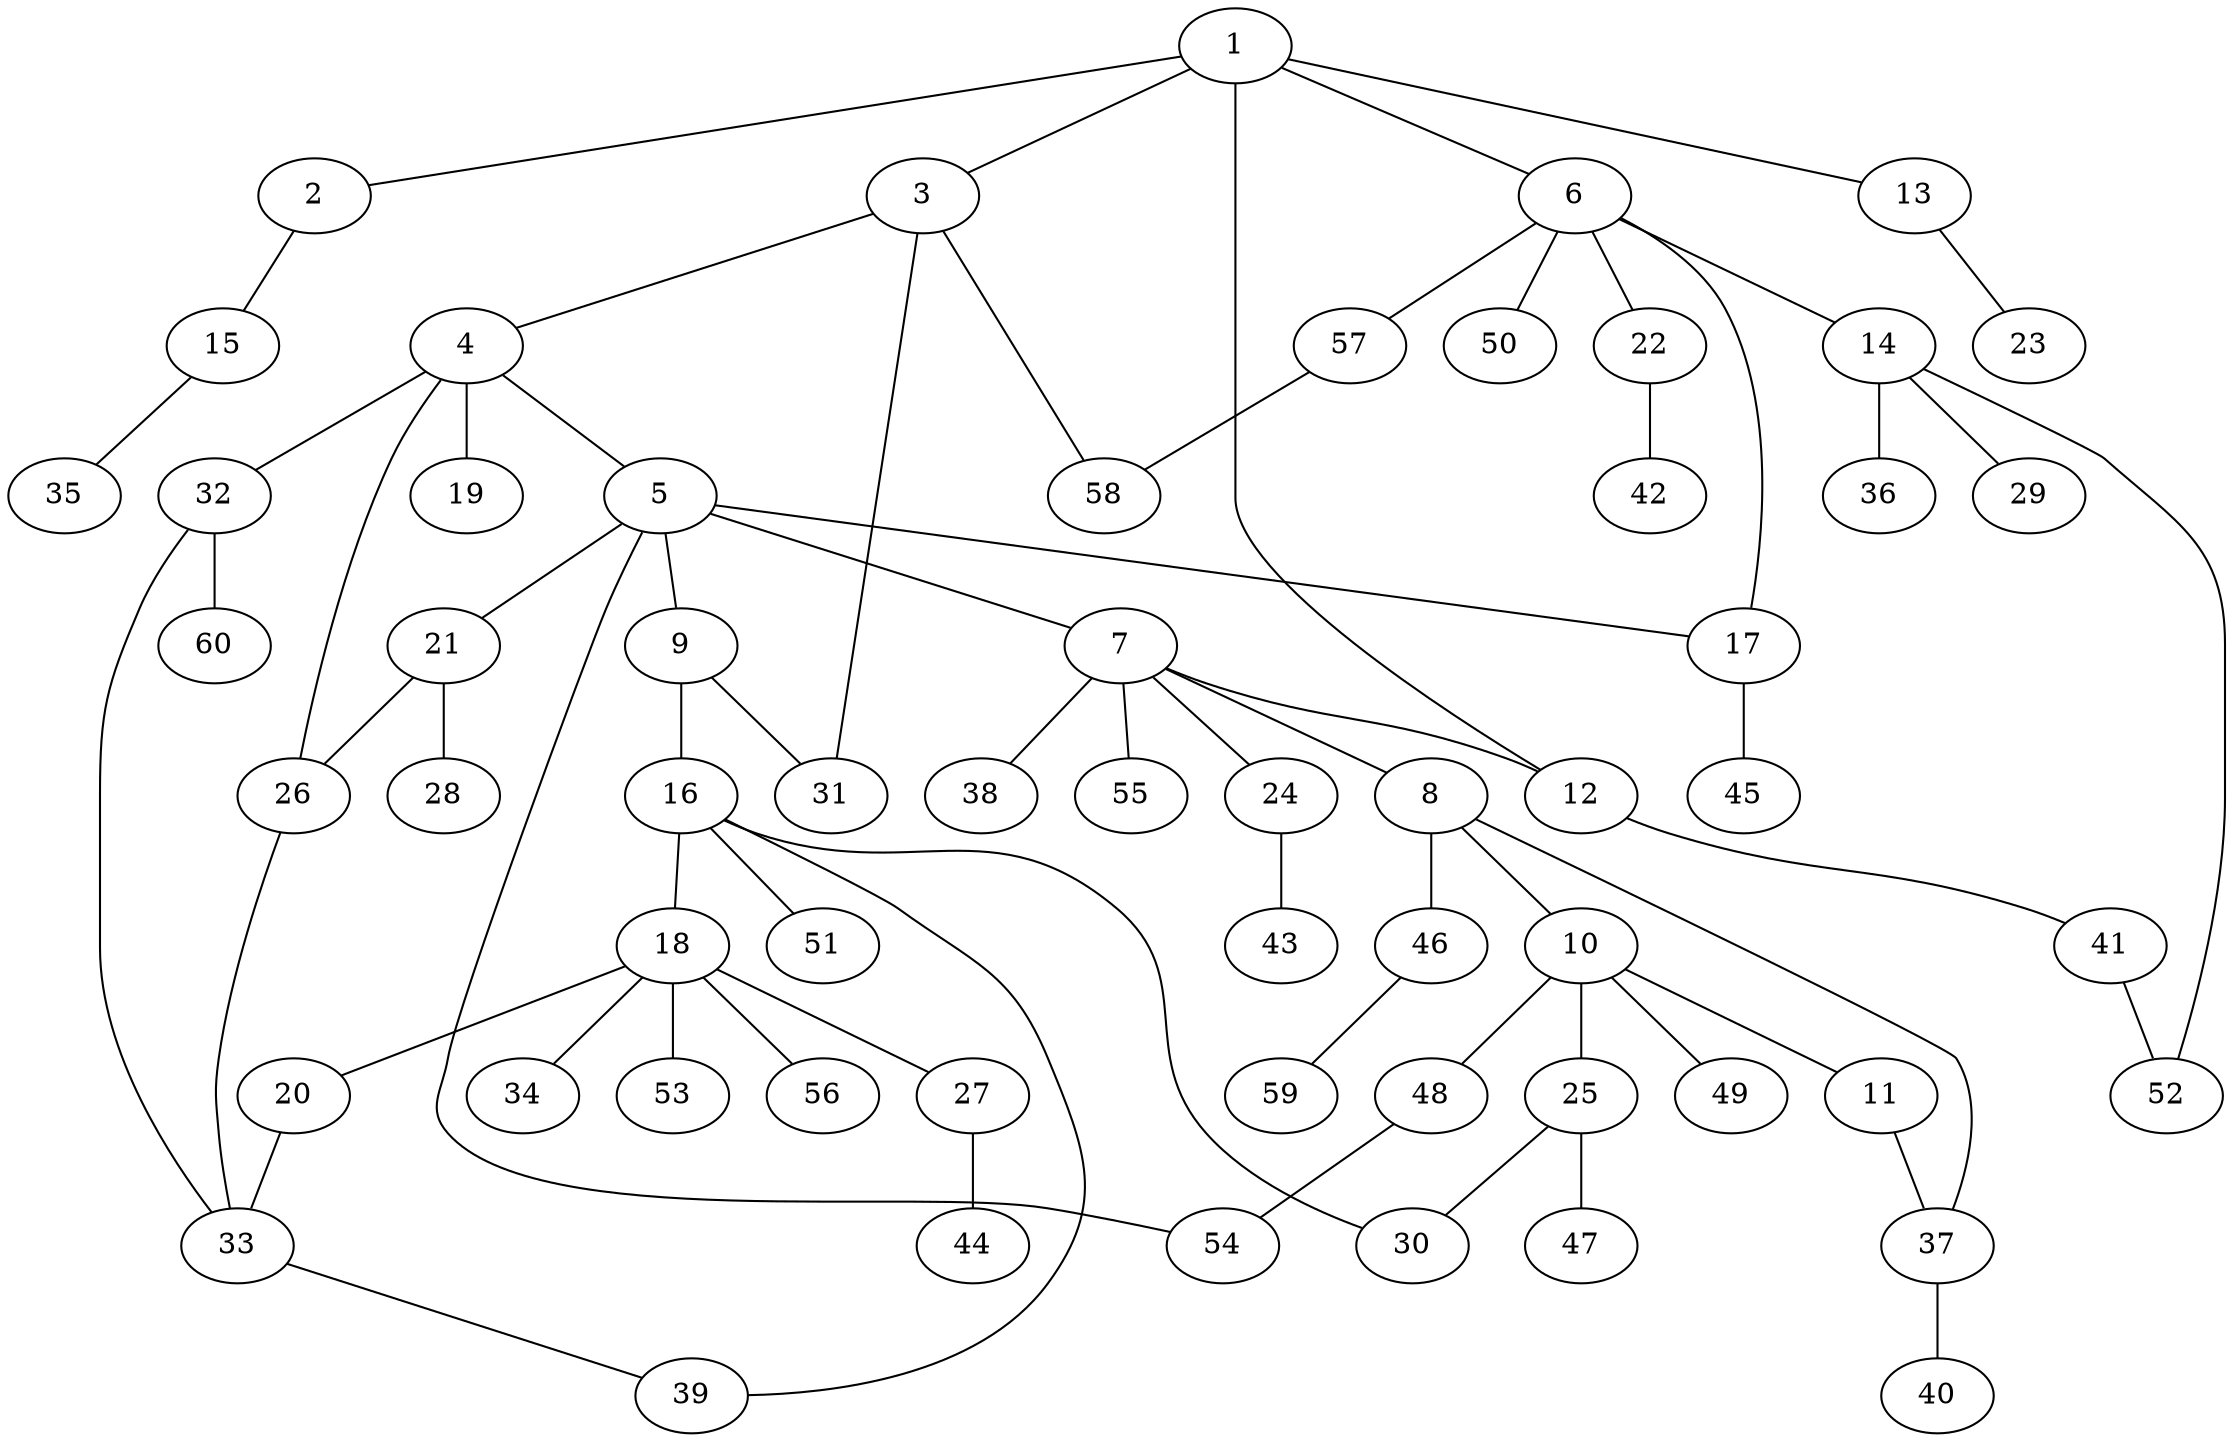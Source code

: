 graph graphname {1--2
1--3
1--6
1--12
1--13
2--15
3--4
3--31
3--58
4--5
4--19
4--26
4--32
5--7
5--9
5--17
5--21
5--54
6--14
6--17
6--22
6--50
6--57
7--8
7--12
7--24
7--38
7--55
8--10
8--37
8--46
9--16
9--31
10--11
10--25
10--48
10--49
11--37
12--41
13--23
14--29
14--36
14--52
15--35
16--18
16--30
16--39
16--51
17--45
18--20
18--27
18--34
18--53
18--56
20--33
21--26
21--28
22--42
24--43
25--30
25--47
26--33
27--44
32--33
32--60
33--39
37--40
41--52
46--59
48--54
57--58
}